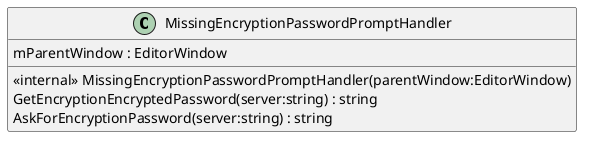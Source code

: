 @startuml
class MissingEncryptionPasswordPromptHandler {
    <<internal>> MissingEncryptionPasswordPromptHandler(parentWindow:EditorWindow)
    GetEncryptionEncryptedPassword(server:string) : string
    AskForEncryptionPassword(server:string) : string
    mParentWindow : EditorWindow
}
@enduml
